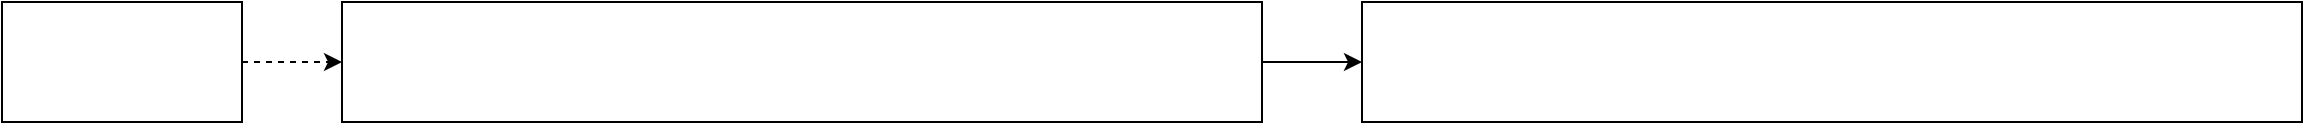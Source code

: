 <mxfile>
    <diagram id="BMjfT9B3cCpIvJEqTosn" name="第 1 页">
        <mxGraphModel dx="988" dy="575" grid="0" gridSize="10" guides="1" tooltips="1" connect="1" arrows="1" fold="1" page="0" pageScale="1" pageWidth="827" pageHeight="1169" math="0" shadow="0">
            <root>
                <mxCell id="0"/>
                <mxCell id="1" parent="0"/>
                <mxCell id="8" style="edgeStyle=orthogonalEdgeStyle;rounded=0;orthogonalLoop=1;jettySize=auto;html=1;exitX=1;exitY=0.5;exitDx=0;exitDy=0;fontColor=#FFFFFF;dashed=1;" edge="1" parent="1" source="3" target="7">
                    <mxGeometry relative="1" as="geometry"/>
                </mxCell>
                <mxCell id="3" value="Android层/native_setup" style="rounded=0;whiteSpace=wrap;html=1;fontColor=#FFFFFF;verticalAlign=middle;fontFamily=JetBrains Mono;" vertex="1" parent="1">
                    <mxGeometry y="50" width="120" height="60" as="geometry"/>
                </mxCell>
                <mxCell id="10" style="edgeStyle=orthogonalEdgeStyle;rounded=0;orthogonalLoop=1;jettySize=auto;html=1;exitX=1;exitY=0.5;exitDx=0;exitDy=0;entryX=0;entryY=0.5;entryDx=0;entryDy=0;fontFamily=JetBrains Mono;fontColor=#FFFFFF;" edge="1" parent="1" source="7" target="9">
                    <mxGeometry relative="1" as="geometry"/>
                </mxCell>
                <mxCell id="7" value="ijkplayer-master\ijkmedia\ijkplayer\android\ijkplayer_jni.c : IjkMediaPlayer_native_setup" style="rounded=0;fontColor=#FFFFFF;verticalAlign=middle;fontFamily=JetBrains Mono;whiteSpace=wrap;html=1;" vertex="1" parent="1">
                    <mxGeometry x="170" y="50" width="460" height="60" as="geometry"/>
                </mxCell>
                <mxCell id="9" value="ijkplayer-master\ijkmedia\ijkplayer\android\ijkplayer_android.c" style="rounded=0;whiteSpace=wrap;html=1;fontFamily=JetBrains Mono;fontColor=#FFFFFF;" vertex="1" parent="1">
                    <mxGeometry x="680" y="50" width="470" height="60" as="geometry"/>
                </mxCell>
            </root>
        </mxGraphModel>
    </diagram>
</mxfile>